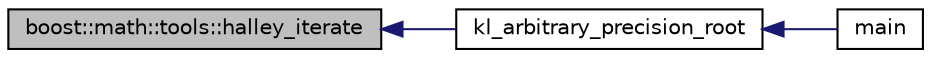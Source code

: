 digraph G
{
  edge [fontname="Helvetica",fontsize="10",labelfontname="Helvetica",labelfontsize="10"];
  node [fontname="Helvetica",fontsize="10",shape=record];
  rankdir=LR;
  Node1 [label="boost::math::tools::halley_iterate",height=0.2,width=0.4,color="black", fillcolor="grey75", style="filled" fontcolor="black"];
  Node1 -> Node2 [dir=back,color="midnightblue",fontsize="10",style="solid",fontname="Helvetica"];
  Node2 [label="kl_arbitrary_precision_root",height=0.2,width=0.4,color="black", fillcolor="white", style="filled",URL="$_arbitrary_precision_root_finder_8cpp.html#a255bc0a6923cbb899dd7f5c7d47d59ed"];
  Node2 -> Node3 [dir=back,color="midnightblue",fontsize="10",style="solid",fontname="Helvetica"];
  Node3 [label="main",height=0.2,width=0.4,color="black", fillcolor="white", style="filled",URL="$_arbitrary_precision_root_finder_8cpp.html#a0ddf1224851353fc92bfbff6f499fa97"];
}
